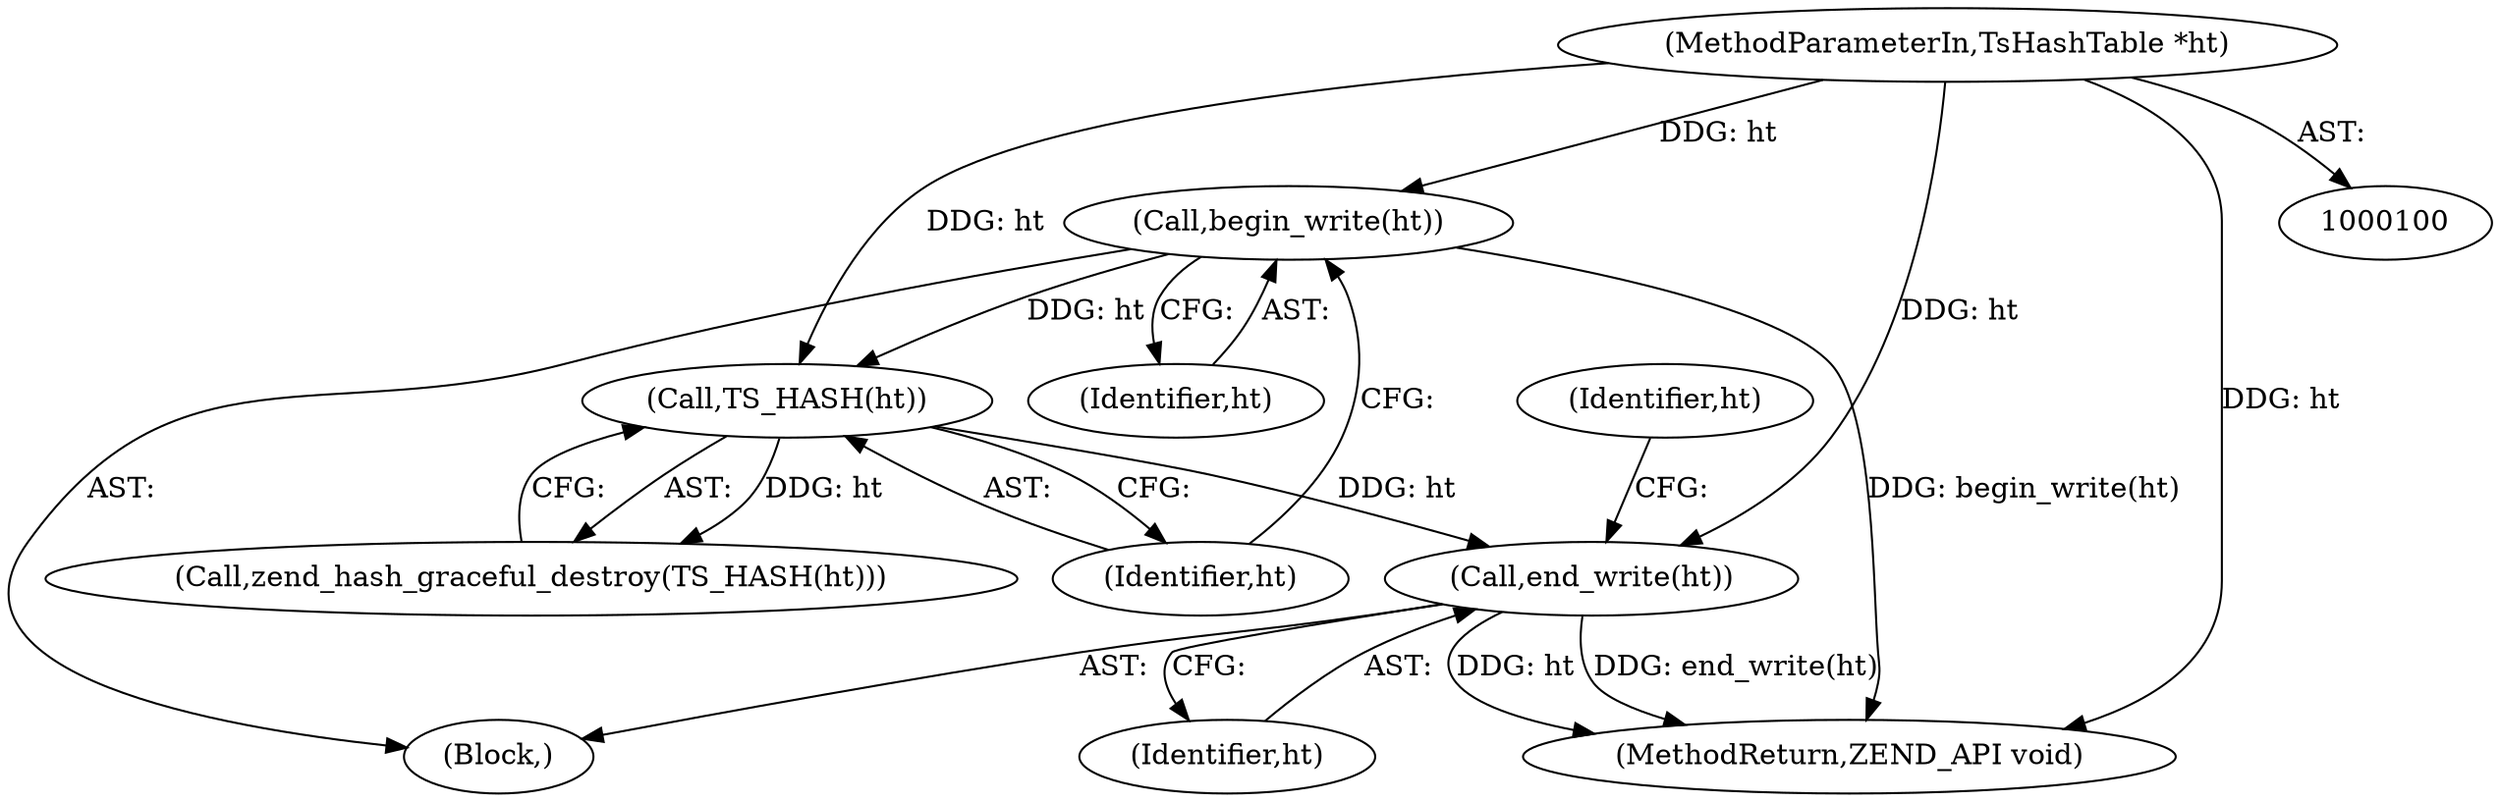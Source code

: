 digraph "0_php_2bcf69d073190e4f032d883f3416dea1b027a39e@API" {
"1000108" [label="(Call,end_write(ht))"];
"1000106" [label="(Call,TS_HASH(ht))"];
"1000103" [label="(Call,begin_write(ht))"];
"1000101" [label="(MethodParameterIn,TsHashTable *ht)"];
"1000102" [label="(Block,)"];
"1000109" [label="(Identifier,ht)"];
"1000107" [label="(Identifier,ht)"];
"1000103" [label="(Call,begin_write(ht))"];
"1000106" [label="(Call,TS_HASH(ht))"];
"1000112" [label="(Identifier,ht)"];
"1000105" [label="(Call,zend_hash_graceful_destroy(TS_HASH(ht)))"];
"1000101" [label="(MethodParameterIn,TsHashTable *ht)"];
"1000104" [label="(Identifier,ht)"];
"1000108" [label="(Call,end_write(ht))"];
"1000118" [label="(MethodReturn,ZEND_API void)"];
"1000108" -> "1000102"  [label="AST: "];
"1000108" -> "1000109"  [label="CFG: "];
"1000109" -> "1000108"  [label="AST: "];
"1000112" -> "1000108"  [label="CFG: "];
"1000108" -> "1000118"  [label="DDG: end_write(ht)"];
"1000108" -> "1000118"  [label="DDG: ht"];
"1000106" -> "1000108"  [label="DDG: ht"];
"1000101" -> "1000108"  [label="DDG: ht"];
"1000106" -> "1000105"  [label="AST: "];
"1000106" -> "1000107"  [label="CFG: "];
"1000107" -> "1000106"  [label="AST: "];
"1000105" -> "1000106"  [label="CFG: "];
"1000106" -> "1000105"  [label="DDG: ht"];
"1000103" -> "1000106"  [label="DDG: ht"];
"1000101" -> "1000106"  [label="DDG: ht"];
"1000103" -> "1000102"  [label="AST: "];
"1000103" -> "1000104"  [label="CFG: "];
"1000104" -> "1000103"  [label="AST: "];
"1000107" -> "1000103"  [label="CFG: "];
"1000103" -> "1000118"  [label="DDG: begin_write(ht)"];
"1000101" -> "1000103"  [label="DDG: ht"];
"1000101" -> "1000100"  [label="AST: "];
"1000101" -> "1000118"  [label="DDG: ht"];
}

